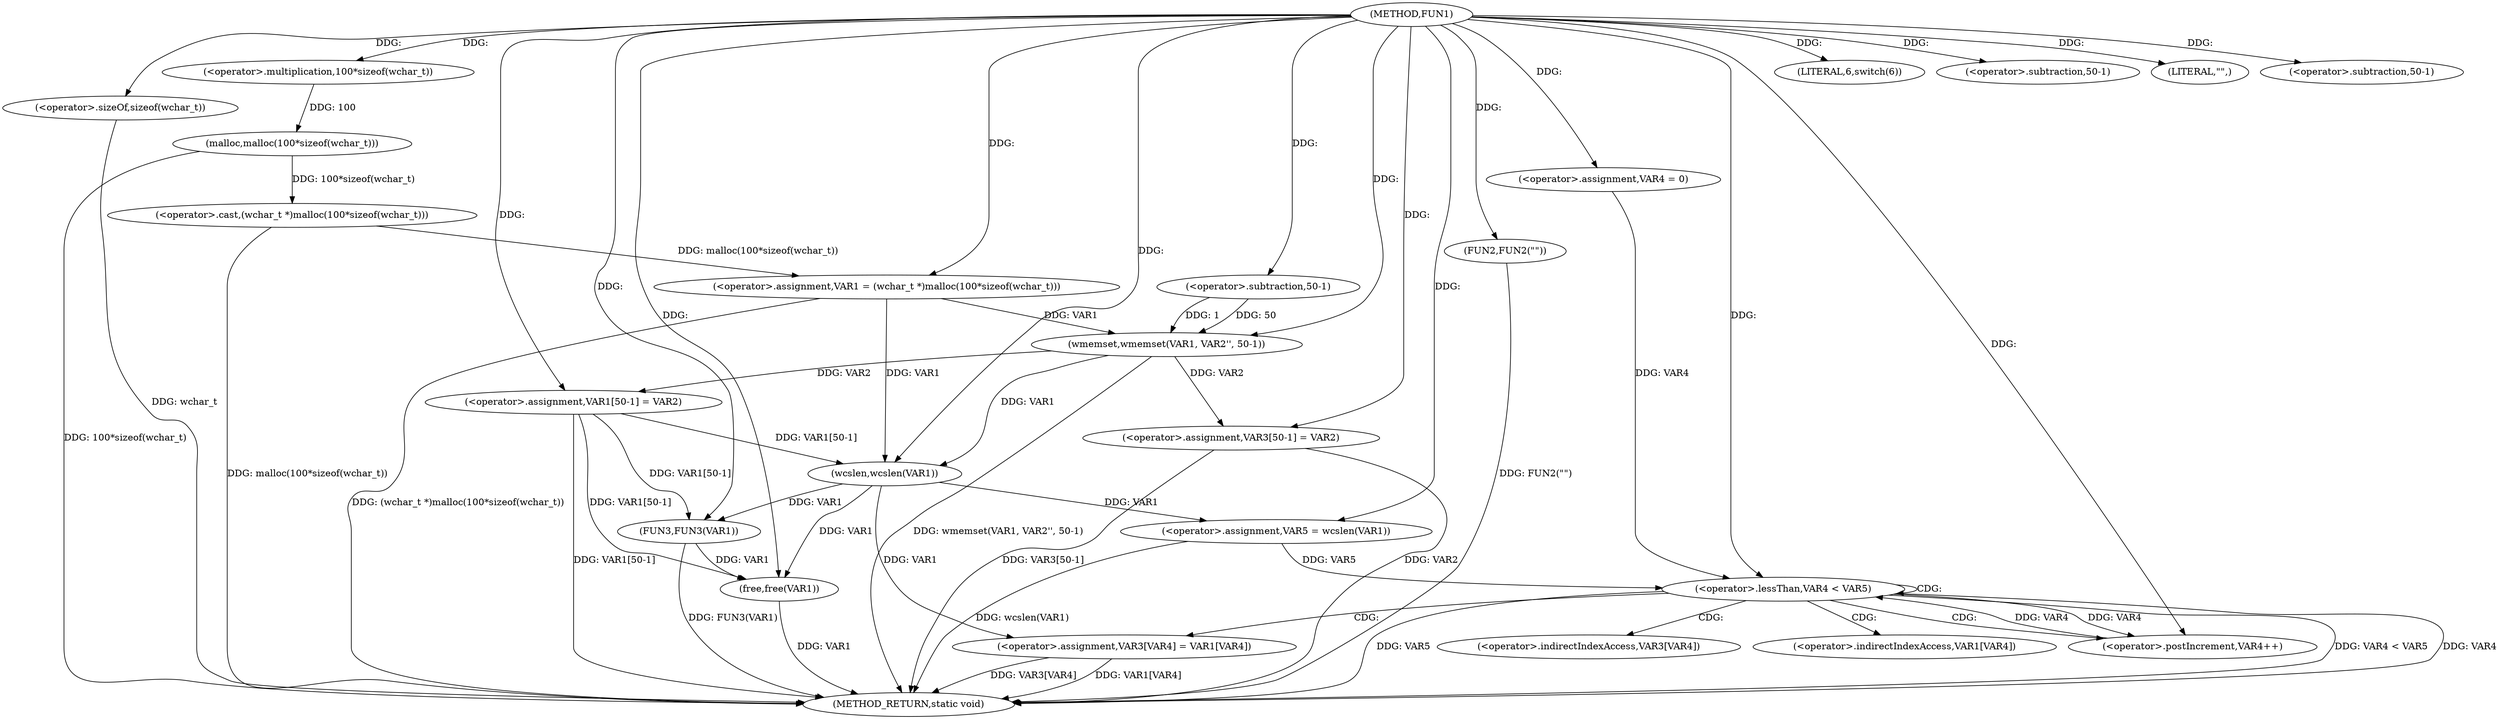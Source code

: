 digraph FUN1 {  
"1000100" [label = "(METHOD,FUN1)" ]
"1000170" [label = "(METHOD_RETURN,static void)" ]
"1000103" [label = "(<operator>.assignment,VAR1 = (wchar_t *)malloc(100*sizeof(wchar_t)))" ]
"1000105" [label = "(<operator>.cast,(wchar_t *)malloc(100*sizeof(wchar_t)))" ]
"1000107" [label = "(malloc,malloc(100*sizeof(wchar_t)))" ]
"1000108" [label = "(<operator>.multiplication,100*sizeof(wchar_t))" ]
"1000110" [label = "(<operator>.sizeOf,sizeof(wchar_t))" ]
"1000113" [label = "(LITERAL,6,switch(6))" ]
"1000116" [label = "(wmemset,wmemset(VAR1, VAR2'', 50-1))" ]
"1000119" [label = "(<operator>.subtraction,50-1)" ]
"1000122" [label = "(<operator>.assignment,VAR1[50-1] = VAR2)" ]
"1000125" [label = "(<operator>.subtraction,50-1)" ]
"1000131" [label = "(FUN2,FUN2(\"\"))" ]
"1000135" [label = "(LITERAL,\"\",)" ]
"1000138" [label = "(<operator>.assignment,VAR5 = wcslen(VAR1))" ]
"1000140" [label = "(wcslen,wcslen(VAR1))" ]
"1000143" [label = "(<operator>.assignment,VAR4 = 0)" ]
"1000146" [label = "(<operator>.lessThan,VAR4 < VAR5)" ]
"1000149" [label = "(<operator>.postIncrement,VAR4++)" ]
"1000152" [label = "(<operator>.assignment,VAR3[VAR4] = VAR1[VAR4])" ]
"1000159" [label = "(<operator>.assignment,VAR3[50-1] = VAR2)" ]
"1000162" [label = "(<operator>.subtraction,50-1)" ]
"1000166" [label = "(FUN3,FUN3(VAR1))" ]
"1000168" [label = "(free,free(VAR1))" ]
"1000153" [label = "(<operator>.indirectIndexAccess,VAR3[VAR4])" ]
"1000156" [label = "(<operator>.indirectIndexAccess,VAR1[VAR4])" ]
  "1000107" -> "1000170"  [ label = "DDG: 100*sizeof(wchar_t)"] 
  "1000105" -> "1000170"  [ label = "DDG: malloc(100*sizeof(wchar_t))"] 
  "1000168" -> "1000170"  [ label = "DDG: VAR1"] 
  "1000103" -> "1000170"  [ label = "DDG: (wchar_t *)malloc(100*sizeof(wchar_t))"] 
  "1000159" -> "1000170"  [ label = "DDG: VAR3[50-1]"] 
  "1000122" -> "1000170"  [ label = "DDG: VAR1[50-1]"] 
  "1000152" -> "1000170"  [ label = "DDG: VAR3[VAR4]"] 
  "1000166" -> "1000170"  [ label = "DDG: FUN3(VAR1)"] 
  "1000138" -> "1000170"  [ label = "DDG: wcslen(VAR1)"] 
  "1000146" -> "1000170"  [ label = "DDG: VAR5"] 
  "1000152" -> "1000170"  [ label = "DDG: VAR1[VAR4]"] 
  "1000146" -> "1000170"  [ label = "DDG: VAR4 < VAR5"] 
  "1000146" -> "1000170"  [ label = "DDG: VAR4"] 
  "1000110" -> "1000170"  [ label = "DDG: wchar_t"] 
  "1000116" -> "1000170"  [ label = "DDG: wmemset(VAR1, VAR2'', 50-1)"] 
  "1000131" -> "1000170"  [ label = "DDG: FUN2(\"\")"] 
  "1000159" -> "1000170"  [ label = "DDG: VAR2"] 
  "1000105" -> "1000103"  [ label = "DDG: malloc(100*sizeof(wchar_t))"] 
  "1000100" -> "1000103"  [ label = "DDG: "] 
  "1000107" -> "1000105"  [ label = "DDG: 100*sizeof(wchar_t)"] 
  "1000108" -> "1000107"  [ label = "DDG: 100"] 
  "1000100" -> "1000108"  [ label = "DDG: "] 
  "1000100" -> "1000110"  [ label = "DDG: "] 
  "1000100" -> "1000113"  [ label = "DDG: "] 
  "1000103" -> "1000116"  [ label = "DDG: VAR1"] 
  "1000100" -> "1000116"  [ label = "DDG: "] 
  "1000119" -> "1000116"  [ label = "DDG: 50"] 
  "1000119" -> "1000116"  [ label = "DDG: 1"] 
  "1000100" -> "1000119"  [ label = "DDG: "] 
  "1000116" -> "1000122"  [ label = "DDG: VAR2"] 
  "1000100" -> "1000122"  [ label = "DDG: "] 
  "1000100" -> "1000125"  [ label = "DDG: "] 
  "1000100" -> "1000131"  [ label = "DDG: "] 
  "1000100" -> "1000135"  [ label = "DDG: "] 
  "1000140" -> "1000138"  [ label = "DDG: VAR1"] 
  "1000100" -> "1000138"  [ label = "DDG: "] 
  "1000116" -> "1000140"  [ label = "DDG: VAR1"] 
  "1000103" -> "1000140"  [ label = "DDG: VAR1"] 
  "1000122" -> "1000140"  [ label = "DDG: VAR1[50-1]"] 
  "1000100" -> "1000140"  [ label = "DDG: "] 
  "1000100" -> "1000143"  [ label = "DDG: "] 
  "1000143" -> "1000146"  [ label = "DDG: VAR4"] 
  "1000149" -> "1000146"  [ label = "DDG: VAR4"] 
  "1000100" -> "1000146"  [ label = "DDG: "] 
  "1000138" -> "1000146"  [ label = "DDG: VAR5"] 
  "1000146" -> "1000149"  [ label = "DDG: VAR4"] 
  "1000100" -> "1000149"  [ label = "DDG: "] 
  "1000140" -> "1000152"  [ label = "DDG: VAR1"] 
  "1000100" -> "1000159"  [ label = "DDG: "] 
  "1000116" -> "1000159"  [ label = "DDG: VAR2"] 
  "1000100" -> "1000162"  [ label = "DDG: "] 
  "1000122" -> "1000166"  [ label = "DDG: VAR1[50-1]"] 
  "1000140" -> "1000166"  [ label = "DDG: VAR1"] 
  "1000100" -> "1000166"  [ label = "DDG: "] 
  "1000122" -> "1000168"  [ label = "DDG: VAR1[50-1]"] 
  "1000166" -> "1000168"  [ label = "DDG: VAR1"] 
  "1000100" -> "1000168"  [ label = "DDG: "] 
  "1000140" -> "1000168"  [ label = "DDG: VAR1"] 
  "1000146" -> "1000153"  [ label = "CDG: "] 
  "1000146" -> "1000156"  [ label = "CDG: "] 
  "1000146" -> "1000152"  [ label = "CDG: "] 
  "1000146" -> "1000146"  [ label = "CDG: "] 
  "1000146" -> "1000149"  [ label = "CDG: "] 
}
